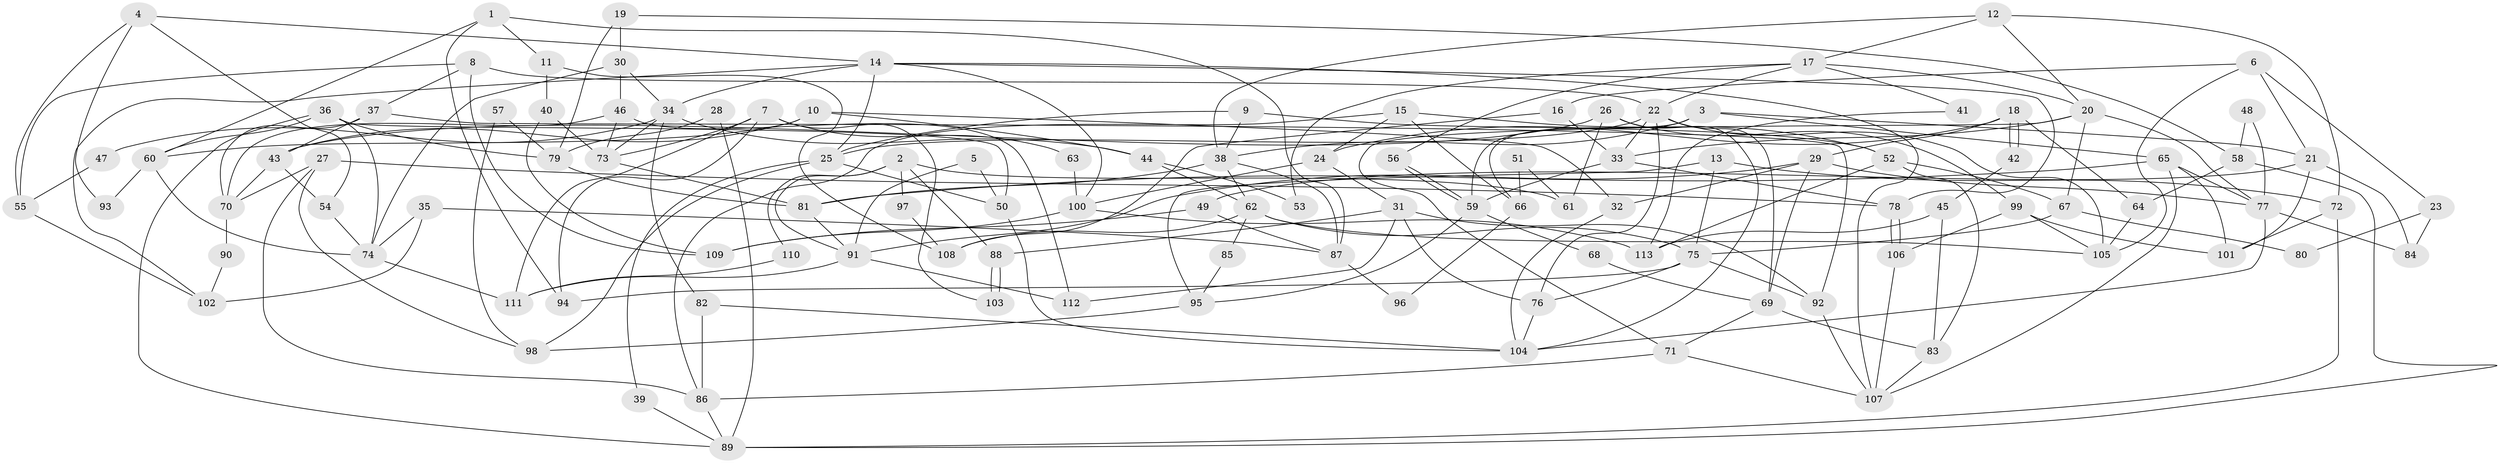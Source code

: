 // Generated by graph-tools (version 1.1) at 2025/02/03/09/25 03:02:08]
// undirected, 113 vertices, 226 edges
graph export_dot {
graph [start="1"]
  node [color=gray90,style=filled];
  1;
  2;
  3;
  4;
  5;
  6;
  7;
  8;
  9;
  10;
  11;
  12;
  13;
  14;
  15;
  16;
  17;
  18;
  19;
  20;
  21;
  22;
  23;
  24;
  25;
  26;
  27;
  28;
  29;
  30;
  31;
  32;
  33;
  34;
  35;
  36;
  37;
  38;
  39;
  40;
  41;
  42;
  43;
  44;
  45;
  46;
  47;
  48;
  49;
  50;
  51;
  52;
  53;
  54;
  55;
  56;
  57;
  58;
  59;
  60;
  61;
  62;
  63;
  64;
  65;
  66;
  67;
  68;
  69;
  70;
  71;
  72;
  73;
  74;
  75;
  76;
  77;
  78;
  79;
  80;
  81;
  82;
  83;
  84;
  85;
  86;
  87;
  88;
  89;
  90;
  91;
  92;
  93;
  94;
  95;
  96;
  97;
  98;
  99;
  100;
  101;
  102;
  103;
  104;
  105;
  106;
  107;
  108;
  109;
  110;
  111;
  112;
  113;
  1 -- 60;
  1 -- 94;
  1 -- 11;
  1 -- 87;
  2 -- 88;
  2 -- 91;
  2 -- 61;
  2 -- 97;
  2 -- 110;
  3 -- 21;
  3 -- 59;
  3 -- 38;
  3 -- 65;
  3 -- 66;
  4 -- 54;
  4 -- 14;
  4 -- 55;
  4 -- 93;
  5 -- 50;
  5 -- 91;
  6 -- 16;
  6 -- 105;
  6 -- 21;
  6 -- 23;
  7 -- 73;
  7 -- 111;
  7 -- 63;
  7 -- 94;
  7 -- 103;
  8 -- 109;
  8 -- 55;
  8 -- 22;
  8 -- 37;
  9 -- 38;
  9 -- 25;
  9 -- 52;
  10 -- 43;
  10 -- 32;
  10 -- 44;
  10 -- 60;
  11 -- 40;
  11 -- 108;
  12 -- 38;
  12 -- 17;
  12 -- 20;
  12 -- 72;
  13 -- 72;
  13 -- 75;
  13 -- 95;
  14 -- 107;
  14 -- 34;
  14 -- 25;
  14 -- 78;
  14 -- 100;
  14 -- 102;
  15 -- 24;
  15 -- 86;
  15 -- 52;
  15 -- 66;
  16 -- 108;
  16 -- 33;
  17 -- 22;
  17 -- 20;
  17 -- 41;
  17 -- 53;
  17 -- 56;
  18 -- 29;
  18 -- 42;
  18 -- 42;
  18 -- 24;
  18 -- 64;
  19 -- 58;
  19 -- 30;
  19 -- 79;
  20 -- 33;
  20 -- 67;
  20 -- 71;
  20 -- 77;
  21 -- 101;
  21 -- 49;
  21 -- 84;
  22 -- 33;
  22 -- 25;
  22 -- 69;
  22 -- 76;
  22 -- 105;
  23 -- 84;
  23 -- 80;
  24 -- 31;
  24 -- 100;
  25 -- 39;
  25 -- 50;
  25 -- 98;
  26 -- 104;
  26 -- 99;
  26 -- 43;
  26 -- 61;
  27 -- 70;
  27 -- 78;
  27 -- 86;
  27 -- 98;
  28 -- 79;
  28 -- 89;
  29 -- 77;
  29 -- 69;
  29 -- 32;
  29 -- 91;
  30 -- 74;
  30 -- 46;
  30 -- 34;
  31 -- 76;
  31 -- 112;
  31 -- 88;
  31 -- 92;
  32 -- 104;
  33 -- 78;
  33 -- 59;
  34 -- 44;
  34 -- 47;
  34 -- 73;
  34 -- 82;
  35 -- 74;
  35 -- 87;
  35 -- 102;
  36 -- 50;
  36 -- 89;
  36 -- 60;
  36 -- 74;
  36 -- 79;
  37 -- 92;
  37 -- 43;
  37 -- 70;
  38 -- 81;
  38 -- 62;
  38 -- 87;
  39 -- 89;
  40 -- 73;
  40 -- 109;
  41 -- 113;
  42 -- 45;
  43 -- 54;
  43 -- 70;
  44 -- 62;
  44 -- 53;
  45 -- 83;
  45 -- 113;
  46 -- 70;
  46 -- 73;
  46 -- 112;
  47 -- 55;
  48 -- 58;
  48 -- 77;
  49 -- 87;
  49 -- 109;
  50 -- 104;
  51 -- 66;
  51 -- 61;
  52 -- 67;
  52 -- 83;
  52 -- 113;
  54 -- 74;
  55 -- 102;
  56 -- 59;
  56 -- 59;
  57 -- 98;
  57 -- 79;
  58 -- 64;
  58 -- 89;
  59 -- 95;
  59 -- 68;
  60 -- 74;
  60 -- 93;
  62 -- 75;
  62 -- 85;
  62 -- 105;
  62 -- 108;
  63 -- 100;
  64 -- 105;
  65 -- 107;
  65 -- 77;
  65 -- 81;
  65 -- 101;
  66 -- 96;
  67 -- 75;
  67 -- 80;
  68 -- 69;
  69 -- 71;
  69 -- 83;
  70 -- 90;
  71 -- 86;
  71 -- 107;
  72 -- 101;
  72 -- 89;
  73 -- 81;
  74 -- 111;
  75 -- 92;
  75 -- 76;
  75 -- 94;
  76 -- 104;
  77 -- 84;
  77 -- 104;
  78 -- 106;
  78 -- 106;
  79 -- 81;
  81 -- 91;
  82 -- 104;
  82 -- 86;
  83 -- 107;
  85 -- 95;
  86 -- 89;
  87 -- 96;
  88 -- 103;
  88 -- 103;
  90 -- 102;
  91 -- 111;
  91 -- 112;
  92 -- 107;
  95 -- 98;
  97 -- 108;
  99 -- 105;
  99 -- 106;
  99 -- 101;
  100 -- 109;
  100 -- 113;
  106 -- 107;
  110 -- 111;
}
